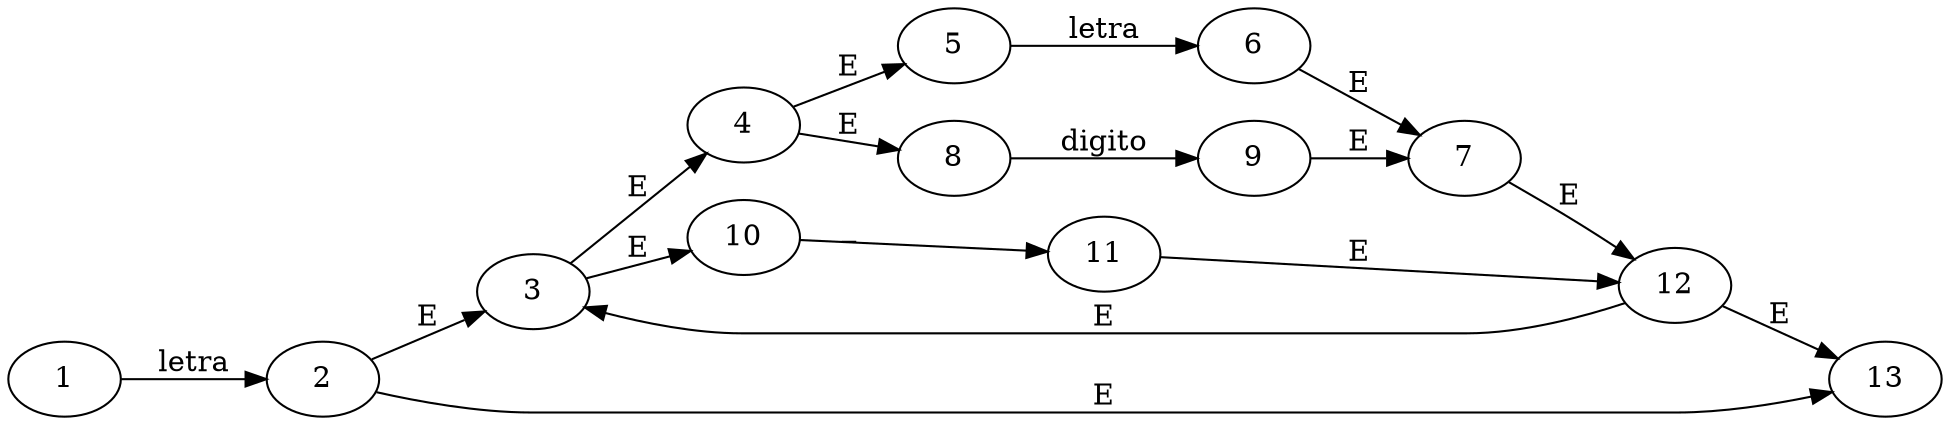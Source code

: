 digraph G { 
 rankdir = "LR"
"1"->"2"[label="letra"] 
"2"->"3"[label="E"]  
"3"->"4"[label="E"]
"3"->"10"[label="E"]
"4"->"5"[label="E"]
"4"->"8"[label="E"]
"5"->"6"[label="letra"]
"6"->"7"[label="E"]
"8"->"9"[label="digito"]
"9"->"7"[label="E"]
"7"->"12"[label="E"] 
"10"->"11"[label="_"]
"11"->"12"[label="E"]
"12"->"13"[label="E"] 
"12"->"3"[label="E"] 
"2"->"13"[label="E"] 

}
